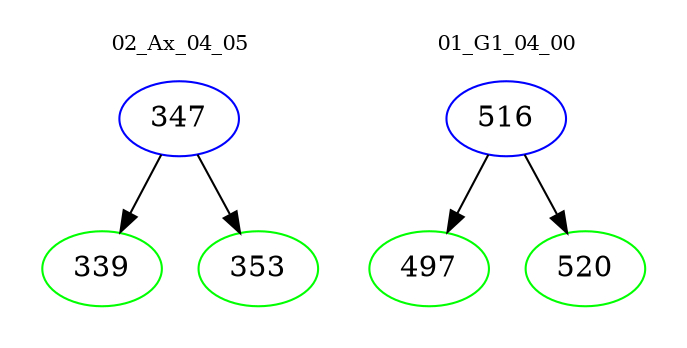 digraph{
subgraph cluster_0 {
color = white
label = "02_Ax_04_05";
fontsize=10;
T0_347 [label="347", color="blue"]
T0_347 -> T0_339 [color="black"]
T0_339 [label="339", color="green"]
T0_347 -> T0_353 [color="black"]
T0_353 [label="353", color="green"]
}
subgraph cluster_1 {
color = white
label = "01_G1_04_00";
fontsize=10;
T1_516 [label="516", color="blue"]
T1_516 -> T1_497 [color="black"]
T1_497 [label="497", color="green"]
T1_516 -> T1_520 [color="black"]
T1_520 [label="520", color="green"]
}
}
